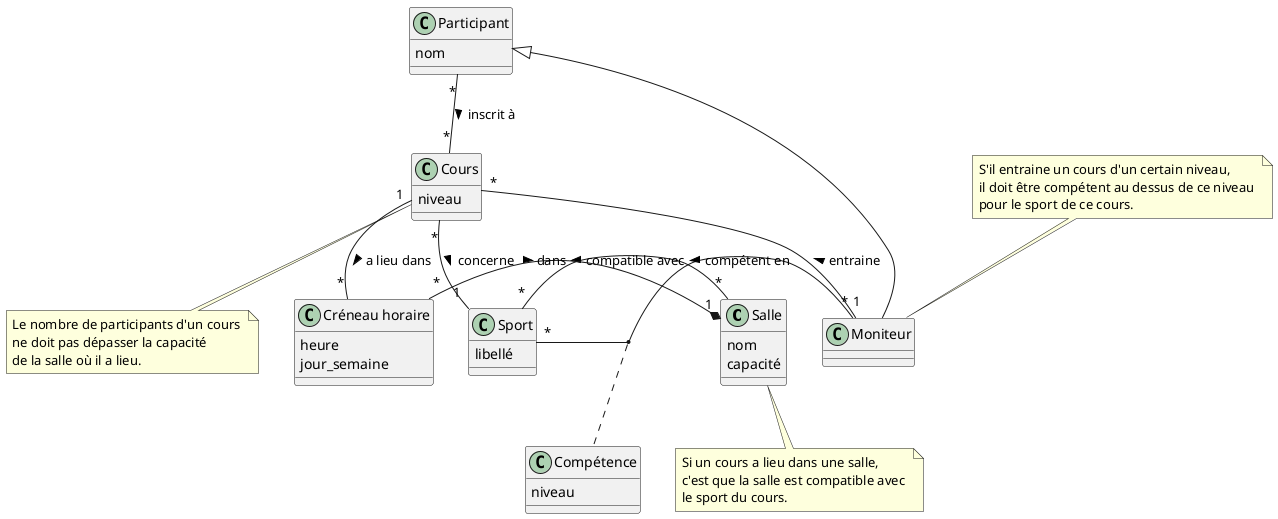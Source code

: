 @startuml

together {
class Salle {
  nom
  capacité
}

class Moniteur {
}

class Sport {
  libellé
}

}


class Compétence {
  niveau
}

together {
  class Cours {
  niveau
}
  class Participant {
  nom
}
  class "Créneau horaire" as Creneau {
  heure
  jour_semaine
}
}

Moniteur --|> Participant

Cours "*" -- "1" Sport : concerne >
Salle "*" -up- "*" Sport : compatible avec >
Salle "1" *-up- "*" Creneau : dans <
Cours "1" -- "*" Creneau : a lieu dans >
Participant "*" -- "*" Cours : inscrit à >
Moniteur "1" -- "*" Cours : entraine >
Moniteur "*" - "*" Sport : compétent en >
(Moniteur, Sport) .. Compétence

note top of Moniteur : S'il entraine un cours d'un certain niveau, \nil doit être compétent au dessus de ce niveau \npour le sport de ce cours.
note bottom of Salle : Si un cours a lieu dans une salle, \nc'est que la salle est compatible avec \nle sport du cours.
note bottom of Cours : Le nombre de participants d'un cours \nne doit pas dépasser la capacité \nde la salle où il a lieu.


@enduml
